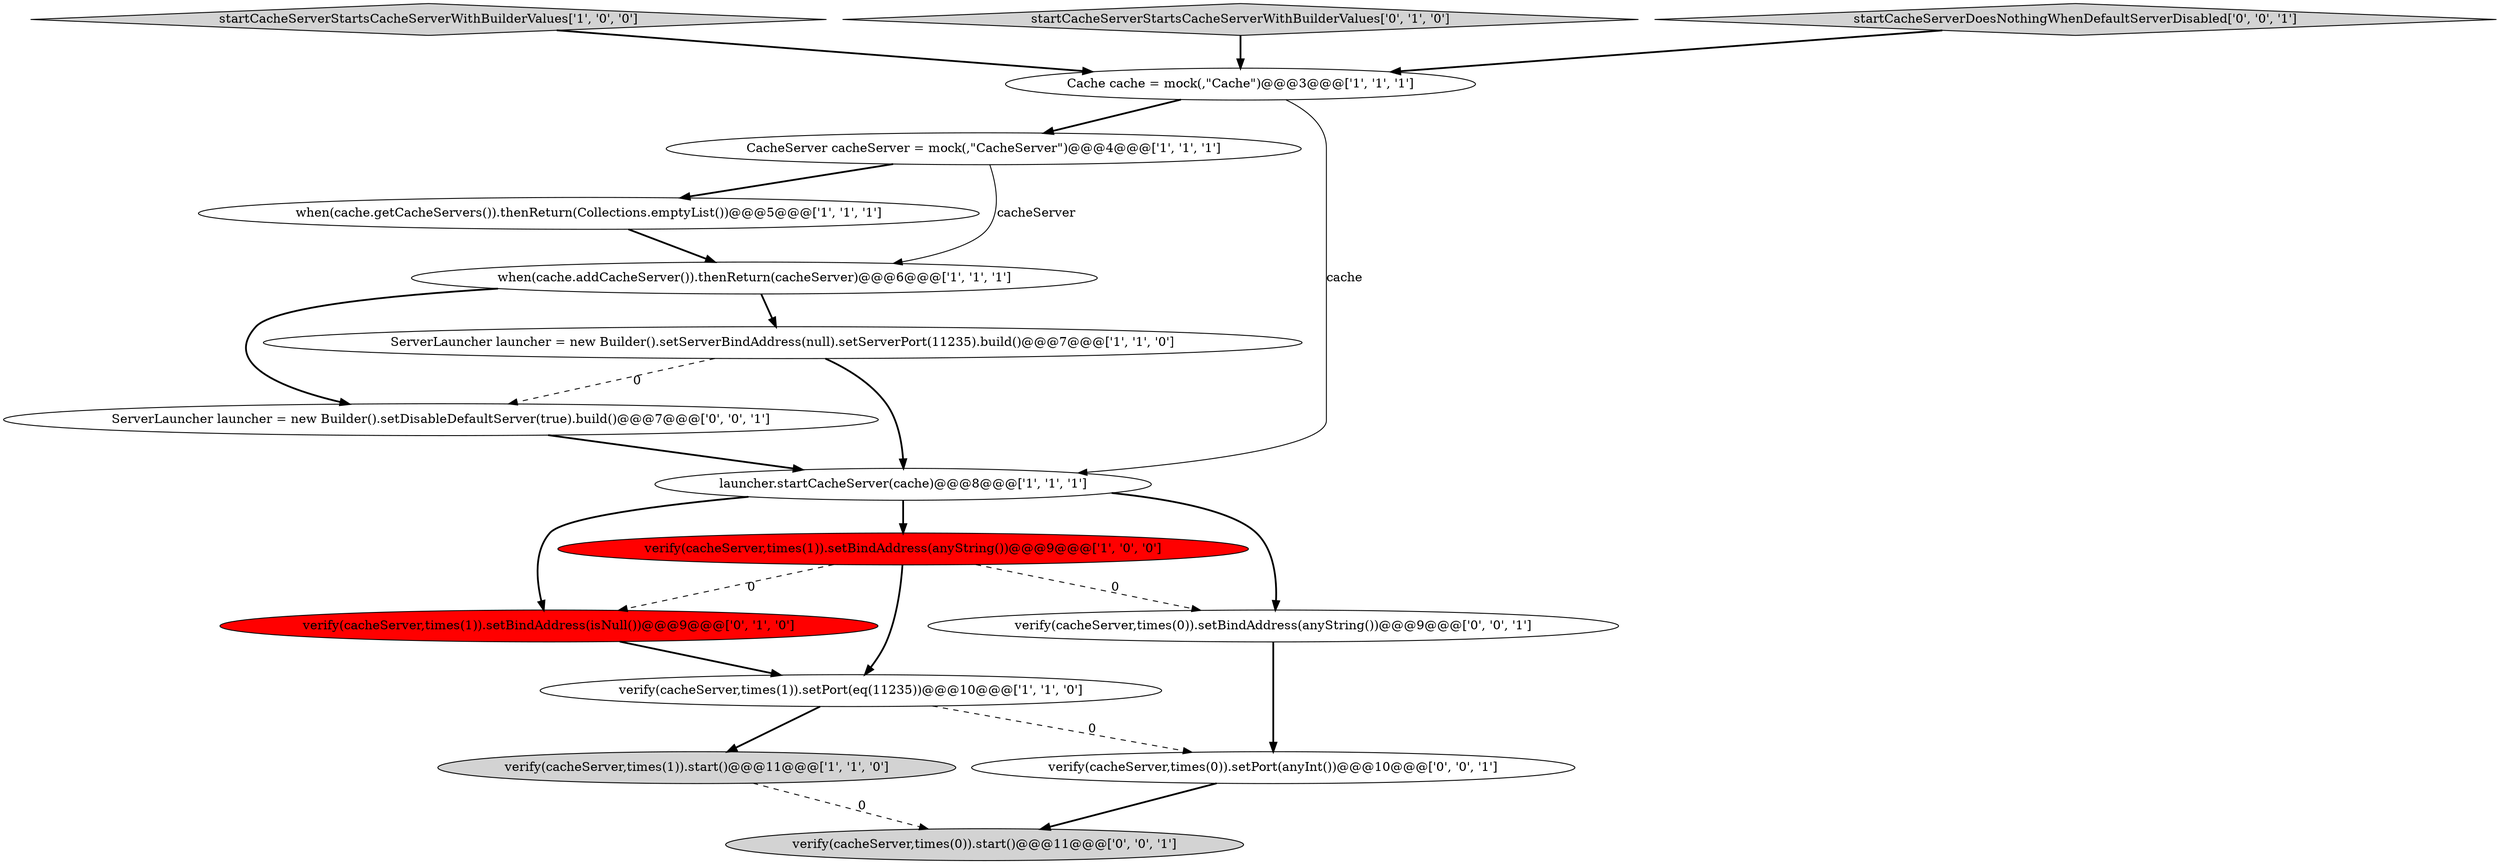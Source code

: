 digraph {
8 [style = filled, label = "startCacheServerStartsCacheServerWithBuilderValues['1', '0', '0']", fillcolor = lightgray, shape = diamond image = "AAA0AAABBB1BBB"];
0 [style = filled, label = "ServerLauncher launcher = new Builder().setServerBindAddress(null).setServerPort(11235).build()@@@7@@@['1', '1', '0']", fillcolor = white, shape = ellipse image = "AAA0AAABBB1BBB"];
6 [style = filled, label = "verify(cacheServer,times(1)).setPort(eq(11235))@@@10@@@['1', '1', '0']", fillcolor = white, shape = ellipse image = "AAA0AAABBB1BBB"];
3 [style = filled, label = "verify(cacheServer,times(1)).start()@@@11@@@['1', '1', '0']", fillcolor = lightgray, shape = ellipse image = "AAA0AAABBB1BBB"];
1 [style = filled, label = "CacheServer cacheServer = mock(,\"CacheServer\")@@@4@@@['1', '1', '1']", fillcolor = white, shape = ellipse image = "AAA0AAABBB1BBB"];
2 [style = filled, label = "launcher.startCacheServer(cache)@@@8@@@['1', '1', '1']", fillcolor = white, shape = ellipse image = "AAA0AAABBB1BBB"];
7 [style = filled, label = "verify(cacheServer,times(1)).setBindAddress(anyString())@@@9@@@['1', '0', '0']", fillcolor = red, shape = ellipse image = "AAA1AAABBB1BBB"];
9 [style = filled, label = "when(cache.getCacheServers()).thenReturn(Collections.emptyList())@@@5@@@['1', '1', '1']", fillcolor = white, shape = ellipse image = "AAA0AAABBB1BBB"];
14 [style = filled, label = "verify(cacheServer,times(0)).setBindAddress(anyString())@@@9@@@['0', '0', '1']", fillcolor = white, shape = ellipse image = "AAA0AAABBB3BBB"];
10 [style = filled, label = "startCacheServerStartsCacheServerWithBuilderValues['0', '1', '0']", fillcolor = lightgray, shape = diamond image = "AAA0AAABBB2BBB"];
15 [style = filled, label = "ServerLauncher launcher = new Builder().setDisableDefaultServer(true).build()@@@7@@@['0', '0', '1']", fillcolor = white, shape = ellipse image = "AAA0AAABBB3BBB"];
13 [style = filled, label = "verify(cacheServer,times(0)).setPort(anyInt())@@@10@@@['0', '0', '1']", fillcolor = white, shape = ellipse image = "AAA0AAABBB3BBB"];
5 [style = filled, label = "Cache cache = mock(,\"Cache\")@@@3@@@['1', '1', '1']", fillcolor = white, shape = ellipse image = "AAA0AAABBB1BBB"];
16 [style = filled, label = "verify(cacheServer,times(0)).start()@@@11@@@['0', '0', '1']", fillcolor = lightgray, shape = ellipse image = "AAA0AAABBB3BBB"];
4 [style = filled, label = "when(cache.addCacheServer()).thenReturn(cacheServer)@@@6@@@['1', '1', '1']", fillcolor = white, shape = ellipse image = "AAA0AAABBB1BBB"];
12 [style = filled, label = "startCacheServerDoesNothingWhenDefaultServerDisabled['0', '0', '1']", fillcolor = lightgray, shape = diamond image = "AAA0AAABBB3BBB"];
11 [style = filled, label = "verify(cacheServer,times(1)).setBindAddress(isNull())@@@9@@@['0', '1', '0']", fillcolor = red, shape = ellipse image = "AAA1AAABBB2BBB"];
6->3 [style = bold, label=""];
15->2 [style = bold, label=""];
5->2 [style = solid, label="cache"];
12->5 [style = bold, label=""];
7->14 [style = dashed, label="0"];
9->4 [style = bold, label=""];
11->6 [style = bold, label=""];
0->2 [style = bold, label=""];
4->15 [style = bold, label=""];
7->11 [style = dashed, label="0"];
1->4 [style = solid, label="cacheServer"];
0->15 [style = dashed, label="0"];
13->16 [style = bold, label=""];
1->9 [style = bold, label=""];
4->0 [style = bold, label=""];
5->1 [style = bold, label=""];
10->5 [style = bold, label=""];
6->13 [style = dashed, label="0"];
8->5 [style = bold, label=""];
2->14 [style = bold, label=""];
7->6 [style = bold, label=""];
2->7 [style = bold, label=""];
14->13 [style = bold, label=""];
2->11 [style = bold, label=""];
3->16 [style = dashed, label="0"];
}
